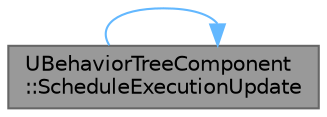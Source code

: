 digraph "UBehaviorTreeComponent::ScheduleExecutionUpdate"
{
 // INTERACTIVE_SVG=YES
 // LATEX_PDF_SIZE
  bgcolor="transparent";
  edge [fontname=Helvetica,fontsize=10,labelfontname=Helvetica,labelfontsize=10];
  node [fontname=Helvetica,fontsize=10,shape=box,height=0.2,width=0.4];
  rankdir="LR";
  Node1 [id="Node000001",label="UBehaviorTreeComponent\l::ScheduleExecutionUpdate",height=0.2,width=0.4,color="gray40", fillcolor="grey60", style="filled", fontcolor="black",tooltip="schedule execution flow update in next tick"];
  Node1 -> Node1 [id="edge1_Node000001_Node000001",color="steelblue1",style="solid",tooltip=" "];
}
